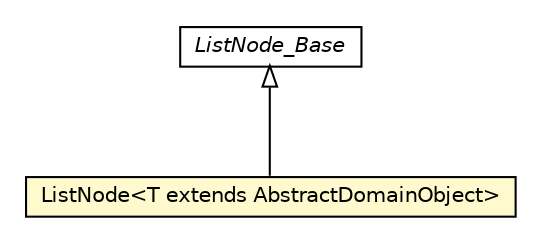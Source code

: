 #!/usr/local/bin/dot
#
# Class diagram 
# Generated by UMLGraph version 5.1 (http://www.umlgraph.org/)
#

digraph G {
	edge [fontname="Helvetica",fontsize=10,labelfontname="Helvetica",labelfontsize=10];
	node [fontname="Helvetica",fontsize=10,shape=plaintext];
	nodesep=0.25;
	ranksep=0.5;
	// pt.ist.fenixframework.core.adt.linkedlist.ListNode_Base
	c29417 [label=<<table title="pt.ist.fenixframework.core.adt.linkedlist.ListNode_Base" border="0" cellborder="1" cellspacing="0" cellpadding="2" port="p" href="./ListNode_Base.html">
		<tr><td><table border="0" cellspacing="0" cellpadding="1">
<tr><td align="center" balign="center"><font face="Helvetica-Oblique"> ListNode_Base </font></td></tr>
		</table></td></tr>
		</table>>, fontname="Helvetica", fontcolor="black", fontsize=10.0];
	// pt.ist.fenixframework.core.adt.linkedlist.ListNode<T extends pt.ist.fenixframework.core.AbstractDomainObject>
	c29418 [label=<<table title="pt.ist.fenixframework.core.adt.linkedlist.ListNode" border="0" cellborder="1" cellspacing="0" cellpadding="2" port="p" bgcolor="lemonChiffon" href="./ListNode.html">
		<tr><td><table border="0" cellspacing="0" cellpadding="1">
<tr><td align="center" balign="center"> ListNode&lt;T extends AbstractDomainObject&gt; </td></tr>
		</table></td></tr>
		</table>>, fontname="Helvetica", fontcolor="black", fontsize=10.0];
	//pt.ist.fenixframework.core.adt.linkedlist.ListNode<T extends pt.ist.fenixframework.core.AbstractDomainObject> extends pt.ist.fenixframework.core.adt.linkedlist.ListNode_Base
	c29417:p -> c29418:p [dir=back,arrowtail=empty];
}

